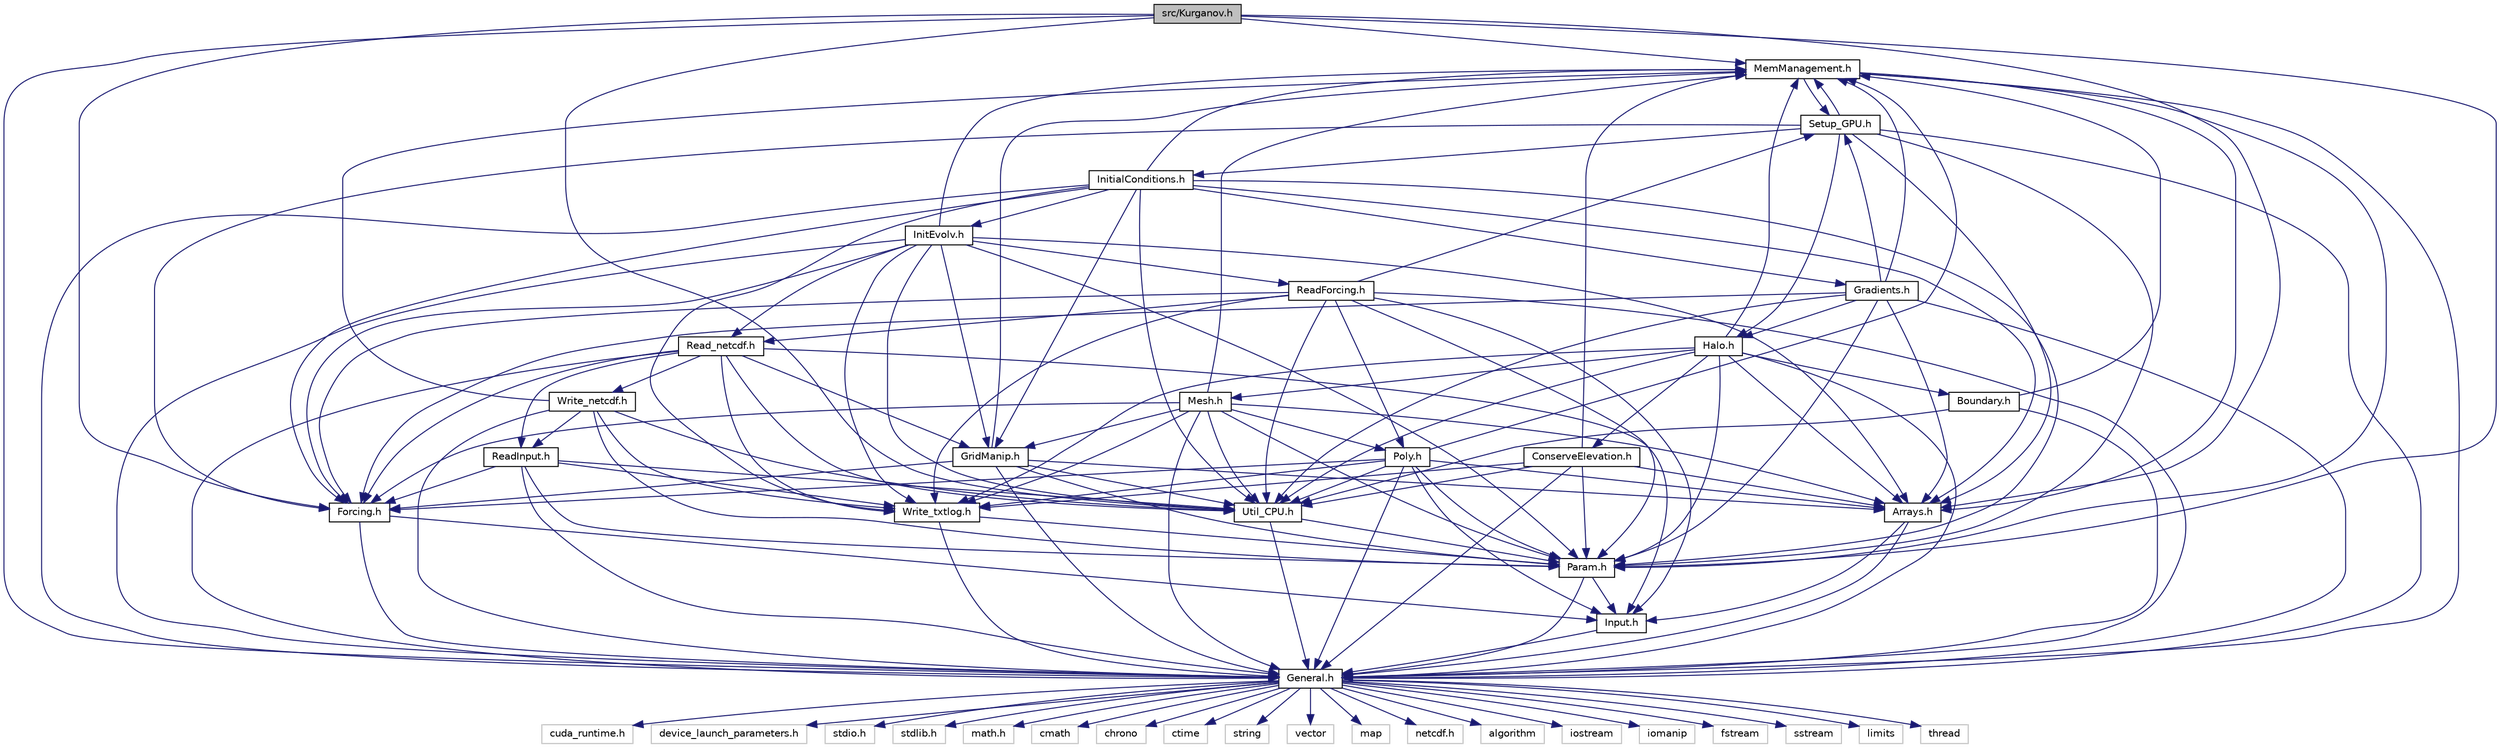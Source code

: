 digraph "src/Kurganov.h"
{
 // LATEX_PDF_SIZE
  bgcolor="transparent";
  edge [fontname="Helvetica",fontsize="10",labelfontname="Helvetica",labelfontsize="10"];
  node [fontname="Helvetica",fontsize="10",shape=record];
  Node1 [label="src/Kurganov.h",height=0.2,width=0.4,color="black", fillcolor="grey75", style="filled", fontcolor="black",tooltip=" "];
  Node1 -> Node2 [color="midnightblue",fontsize="10",style="solid"];
  Node2 [label="General.h",height=0.2,width=0.4,color="black",URL="$General_8h.html",tooltip=" "];
  Node2 -> Node3 [color="midnightblue",fontsize="10",style="solid"];
  Node3 [label="cuda_runtime.h",height=0.2,width=0.4,color="grey75",tooltip=" "];
  Node2 -> Node4 [color="midnightblue",fontsize="10",style="solid"];
  Node4 [label="device_launch_parameters.h",height=0.2,width=0.4,color="grey75",tooltip=" "];
  Node2 -> Node5 [color="midnightblue",fontsize="10",style="solid"];
  Node5 [label="stdio.h",height=0.2,width=0.4,color="grey75",tooltip=" "];
  Node2 -> Node6 [color="midnightblue",fontsize="10",style="solid"];
  Node6 [label="stdlib.h",height=0.2,width=0.4,color="grey75",tooltip=" "];
  Node2 -> Node7 [color="midnightblue",fontsize="10",style="solid"];
  Node7 [label="math.h",height=0.2,width=0.4,color="grey75",tooltip=" "];
  Node2 -> Node8 [color="midnightblue",fontsize="10",style="solid"];
  Node8 [label="cmath",height=0.2,width=0.4,color="grey75",tooltip=" "];
  Node2 -> Node9 [color="midnightblue",fontsize="10",style="solid"];
  Node9 [label="chrono",height=0.2,width=0.4,color="grey75",tooltip=" "];
  Node2 -> Node10 [color="midnightblue",fontsize="10",style="solid"];
  Node10 [label="ctime",height=0.2,width=0.4,color="grey75",tooltip=" "];
  Node2 -> Node11 [color="midnightblue",fontsize="10",style="solid"];
  Node11 [label="string",height=0.2,width=0.4,color="grey75",tooltip=" "];
  Node2 -> Node12 [color="midnightblue",fontsize="10",style="solid"];
  Node12 [label="vector",height=0.2,width=0.4,color="grey75",tooltip=" "];
  Node2 -> Node13 [color="midnightblue",fontsize="10",style="solid"];
  Node13 [label="map",height=0.2,width=0.4,color="grey75",tooltip=" "];
  Node2 -> Node14 [color="midnightblue",fontsize="10",style="solid"];
  Node14 [label="netcdf.h",height=0.2,width=0.4,color="grey75",tooltip=" "];
  Node2 -> Node15 [color="midnightblue",fontsize="10",style="solid"];
  Node15 [label="algorithm",height=0.2,width=0.4,color="grey75",tooltip=" "];
  Node2 -> Node16 [color="midnightblue",fontsize="10",style="solid"];
  Node16 [label="iostream",height=0.2,width=0.4,color="grey75",tooltip=" "];
  Node2 -> Node17 [color="midnightblue",fontsize="10",style="solid"];
  Node17 [label="iomanip",height=0.2,width=0.4,color="grey75",tooltip=" "];
  Node2 -> Node18 [color="midnightblue",fontsize="10",style="solid"];
  Node18 [label="fstream",height=0.2,width=0.4,color="grey75",tooltip=" "];
  Node2 -> Node19 [color="midnightblue",fontsize="10",style="solid"];
  Node19 [label="sstream",height=0.2,width=0.4,color="grey75",tooltip=" "];
  Node2 -> Node20 [color="midnightblue",fontsize="10",style="solid"];
  Node20 [label="limits",height=0.2,width=0.4,color="grey75",tooltip=" "];
  Node2 -> Node21 [color="midnightblue",fontsize="10",style="solid"];
  Node21 [label="thread",height=0.2,width=0.4,color="grey75",tooltip=" "];
  Node1 -> Node22 [color="midnightblue",fontsize="10",style="solid"];
  Node22 [label="Param.h",height=0.2,width=0.4,color="black",URL="$Param_8h.html",tooltip=" "];
  Node22 -> Node2 [color="midnightblue",fontsize="10",style="solid"];
  Node22 -> Node23 [color="midnightblue",fontsize="10",style="solid"];
  Node23 [label="Input.h",height=0.2,width=0.4,color="black",URL="$Input_8h.html",tooltip=" "];
  Node23 -> Node2 [color="midnightblue",fontsize="10",style="solid"];
  Node1 -> Node24 [color="midnightblue",fontsize="10",style="solid"];
  Node24 [label="Arrays.h",height=0.2,width=0.4,color="black",URL="$Arrays_8h.html",tooltip=" "];
  Node24 -> Node2 [color="midnightblue",fontsize="10",style="solid"];
  Node24 -> Node23 [color="midnightblue",fontsize="10",style="solid"];
  Node1 -> Node25 [color="midnightblue",fontsize="10",style="solid"];
  Node25 [label="Forcing.h",height=0.2,width=0.4,color="black",URL="$Forcing_8h.html",tooltip=" "];
  Node25 -> Node2 [color="midnightblue",fontsize="10",style="solid"];
  Node25 -> Node23 [color="midnightblue",fontsize="10",style="solid"];
  Node1 -> Node26 [color="midnightblue",fontsize="10",style="solid"];
  Node26 [label="MemManagement.h",height=0.2,width=0.4,color="black",URL="$MemManagement_8h.html",tooltip=" "];
  Node26 -> Node2 [color="midnightblue",fontsize="10",style="solid"];
  Node26 -> Node22 [color="midnightblue",fontsize="10",style="solid"];
  Node26 -> Node24 [color="midnightblue",fontsize="10",style="solid"];
  Node26 -> Node27 [color="midnightblue",fontsize="10",style="solid"];
  Node27 [label="Setup_GPU.h",height=0.2,width=0.4,color="black",URL="$Setup__GPU_8h.html",tooltip=" "];
  Node27 -> Node2 [color="midnightblue",fontsize="10",style="solid"];
  Node27 -> Node25 [color="midnightblue",fontsize="10",style="solid"];
  Node27 -> Node22 [color="midnightblue",fontsize="10",style="solid"];
  Node27 -> Node24 [color="midnightblue",fontsize="10",style="solid"];
  Node27 -> Node26 [color="midnightblue",fontsize="10",style="solid"];
  Node27 -> Node28 [color="midnightblue",fontsize="10",style="solid"];
  Node28 [label="Halo.h",height=0.2,width=0.4,color="black",URL="$Halo_8h.html",tooltip=" "];
  Node28 -> Node2 [color="midnightblue",fontsize="10",style="solid"];
  Node28 -> Node22 [color="midnightblue",fontsize="10",style="solid"];
  Node28 -> Node29 [color="midnightblue",fontsize="10",style="solid"];
  Node29 [label="Write_txtlog.h",height=0.2,width=0.4,color="black",URL="$Write__txtlog_8h.html",tooltip=" "];
  Node29 -> Node2 [color="midnightblue",fontsize="10",style="solid"];
  Node29 -> Node22 [color="midnightblue",fontsize="10",style="solid"];
  Node28 -> Node30 [color="midnightblue",fontsize="10",style="solid"];
  Node30 [label="Util_CPU.h",height=0.2,width=0.4,color="black",URL="$Util__CPU_8h.html",tooltip=" "];
  Node30 -> Node2 [color="midnightblue",fontsize="10",style="solid"];
  Node30 -> Node22 [color="midnightblue",fontsize="10",style="solid"];
  Node28 -> Node24 [color="midnightblue",fontsize="10",style="solid"];
  Node28 -> Node31 [color="midnightblue",fontsize="10",style="solid"];
  Node31 [label="Mesh.h",height=0.2,width=0.4,color="black",URL="$Mesh_8h.html",tooltip=" "];
  Node31 -> Node2 [color="midnightblue",fontsize="10",style="solid"];
  Node31 -> Node22 [color="midnightblue",fontsize="10",style="solid"];
  Node31 -> Node25 [color="midnightblue",fontsize="10",style="solid"];
  Node31 -> Node26 [color="midnightblue",fontsize="10",style="solid"];
  Node31 -> Node30 [color="midnightblue",fontsize="10",style="solid"];
  Node31 -> Node24 [color="midnightblue",fontsize="10",style="solid"];
  Node31 -> Node29 [color="midnightblue",fontsize="10",style="solid"];
  Node31 -> Node32 [color="midnightblue",fontsize="10",style="solid"];
  Node32 [label="GridManip.h",height=0.2,width=0.4,color="black",URL="$GridManip_8h.html",tooltip=" "];
  Node32 -> Node2 [color="midnightblue",fontsize="10",style="solid"];
  Node32 -> Node22 [color="midnightblue",fontsize="10",style="solid"];
  Node32 -> Node30 [color="midnightblue",fontsize="10",style="solid"];
  Node32 -> Node25 [color="midnightblue",fontsize="10",style="solid"];
  Node32 -> Node24 [color="midnightblue",fontsize="10",style="solid"];
  Node32 -> Node26 [color="midnightblue",fontsize="10",style="solid"];
  Node31 -> Node33 [color="midnightblue",fontsize="10",style="solid"];
  Node33 [label="Poly.h",height=0.2,width=0.4,color="black",URL="$Poly_8h.html",tooltip=" "];
  Node33 -> Node2 [color="midnightblue",fontsize="10",style="solid"];
  Node33 -> Node22 [color="midnightblue",fontsize="10",style="solid"];
  Node33 -> Node23 [color="midnightblue",fontsize="10",style="solid"];
  Node33 -> Node29 [color="midnightblue",fontsize="10",style="solid"];
  Node33 -> Node30 [color="midnightblue",fontsize="10",style="solid"];
  Node33 -> Node25 [color="midnightblue",fontsize="10",style="solid"];
  Node33 -> Node24 [color="midnightblue",fontsize="10",style="solid"];
  Node33 -> Node26 [color="midnightblue",fontsize="10",style="solid"];
  Node28 -> Node26 [color="midnightblue",fontsize="10",style="solid"];
  Node28 -> Node34 [color="midnightblue",fontsize="10",style="solid"];
  Node34 [label="Boundary.h",height=0.2,width=0.4,color="black",URL="$Boundary_8h.html",tooltip=" "];
  Node34 -> Node2 [color="midnightblue",fontsize="10",style="solid"];
  Node34 -> Node26 [color="midnightblue",fontsize="10",style="solid"];
  Node34 -> Node30 [color="midnightblue",fontsize="10",style="solid"];
  Node28 -> Node35 [color="midnightblue",fontsize="10",style="solid"];
  Node35 [label="ConserveElevation.h",height=0.2,width=0.4,color="black",URL="$ConserveElevation_8h.html",tooltip=" "];
  Node35 -> Node2 [color="midnightblue",fontsize="10",style="solid"];
  Node35 -> Node22 [color="midnightblue",fontsize="10",style="solid"];
  Node35 -> Node29 [color="midnightblue",fontsize="10",style="solid"];
  Node35 -> Node30 [color="midnightblue",fontsize="10",style="solid"];
  Node35 -> Node24 [color="midnightblue",fontsize="10",style="solid"];
  Node35 -> Node26 [color="midnightblue",fontsize="10",style="solid"];
  Node27 -> Node36 [color="midnightblue",fontsize="10",style="solid"];
  Node36 [label="InitialConditions.h",height=0.2,width=0.4,color="black",URL="$InitialConditions_8h.html",tooltip=" "];
  Node36 -> Node2 [color="midnightblue",fontsize="10",style="solid"];
  Node36 -> Node22 [color="midnightblue",fontsize="10",style="solid"];
  Node36 -> Node25 [color="midnightblue",fontsize="10",style="solid"];
  Node36 -> Node26 [color="midnightblue",fontsize="10",style="solid"];
  Node36 -> Node30 [color="midnightblue",fontsize="10",style="solid"];
  Node36 -> Node24 [color="midnightblue",fontsize="10",style="solid"];
  Node36 -> Node29 [color="midnightblue",fontsize="10",style="solid"];
  Node36 -> Node32 [color="midnightblue",fontsize="10",style="solid"];
  Node36 -> Node37 [color="midnightblue",fontsize="10",style="solid"];
  Node37 [label="InitEvolv.h",height=0.2,width=0.4,color="black",URL="$InitEvolv_8h.html",tooltip=" "];
  Node37 -> Node2 [color="midnightblue",fontsize="10",style="solid"];
  Node37 -> Node22 [color="midnightblue",fontsize="10",style="solid"];
  Node37 -> Node25 [color="midnightblue",fontsize="10",style="solid"];
  Node37 -> Node26 [color="midnightblue",fontsize="10",style="solid"];
  Node37 -> Node30 [color="midnightblue",fontsize="10",style="solid"];
  Node37 -> Node24 [color="midnightblue",fontsize="10",style="solid"];
  Node37 -> Node29 [color="midnightblue",fontsize="10",style="solid"];
  Node37 -> Node32 [color="midnightblue",fontsize="10",style="solid"];
  Node37 -> Node38 [color="midnightblue",fontsize="10",style="solid"];
  Node38 [label="Read_netcdf.h",height=0.2,width=0.4,color="black",URL="$Read__netcdf_8h.html",tooltip=" "];
  Node38 -> Node2 [color="midnightblue",fontsize="10",style="solid"];
  Node38 -> Node23 [color="midnightblue",fontsize="10",style="solid"];
  Node38 -> Node39 [color="midnightblue",fontsize="10",style="solid"];
  Node39 [label="ReadInput.h",height=0.2,width=0.4,color="black",URL="$ReadInput_8h.html",tooltip=" "];
  Node39 -> Node2 [color="midnightblue",fontsize="10",style="solid"];
  Node39 -> Node22 [color="midnightblue",fontsize="10",style="solid"];
  Node39 -> Node29 [color="midnightblue",fontsize="10",style="solid"];
  Node39 -> Node25 [color="midnightblue",fontsize="10",style="solid"];
  Node39 -> Node30 [color="midnightblue",fontsize="10",style="solid"];
  Node38 -> Node29 [color="midnightblue",fontsize="10",style="solid"];
  Node38 -> Node40 [color="midnightblue",fontsize="10",style="solid"];
  Node40 [label="Write_netcdf.h",height=0.2,width=0.4,color="black",URL="$Write__netcdf_8h.html",tooltip=" "];
  Node40 -> Node2 [color="midnightblue",fontsize="10",style="solid"];
  Node40 -> Node22 [color="midnightblue",fontsize="10",style="solid"];
  Node40 -> Node29 [color="midnightblue",fontsize="10",style="solid"];
  Node40 -> Node39 [color="midnightblue",fontsize="10",style="solid"];
  Node40 -> Node26 [color="midnightblue",fontsize="10",style="solid"];
  Node40 -> Node30 [color="midnightblue",fontsize="10",style="solid"];
  Node38 -> Node30 [color="midnightblue",fontsize="10",style="solid"];
  Node38 -> Node32 [color="midnightblue",fontsize="10",style="solid"];
  Node38 -> Node25 [color="midnightblue",fontsize="10",style="solid"];
  Node37 -> Node41 [color="midnightblue",fontsize="10",style="solid"];
  Node41 [label="ReadForcing.h",height=0.2,width=0.4,color="black",URL="$ReadForcing_8h.html",tooltip=" "];
  Node41 -> Node2 [color="midnightblue",fontsize="10",style="solid"];
  Node41 -> Node23 [color="midnightblue",fontsize="10",style="solid"];
  Node41 -> Node22 [color="midnightblue",fontsize="10",style="solid"];
  Node41 -> Node29 [color="midnightblue",fontsize="10",style="solid"];
  Node41 -> Node38 [color="midnightblue",fontsize="10",style="solid"];
  Node41 -> Node25 [color="midnightblue",fontsize="10",style="solid"];
  Node41 -> Node30 [color="midnightblue",fontsize="10",style="solid"];
  Node41 -> Node27 [color="midnightblue",fontsize="10",style="solid"];
  Node41 -> Node33 [color="midnightblue",fontsize="10",style="solid"];
  Node36 -> Node42 [color="midnightblue",fontsize="10",style="solid"];
  Node42 [label="Gradients.h",height=0.2,width=0.4,color="black",URL="$Gradients_8h.html",tooltip=" "];
  Node42 -> Node2 [color="midnightblue",fontsize="10",style="solid"];
  Node42 -> Node22 [color="midnightblue",fontsize="10",style="solid"];
  Node42 -> Node24 [color="midnightblue",fontsize="10",style="solid"];
  Node42 -> Node25 [color="midnightblue",fontsize="10",style="solid"];
  Node42 -> Node30 [color="midnightblue",fontsize="10",style="solid"];
  Node42 -> Node27 [color="midnightblue",fontsize="10",style="solid"];
  Node42 -> Node26 [color="midnightblue",fontsize="10",style="solid"];
  Node42 -> Node28 [color="midnightblue",fontsize="10",style="solid"];
  Node1 -> Node30 [color="midnightblue",fontsize="10",style="solid"];
}
